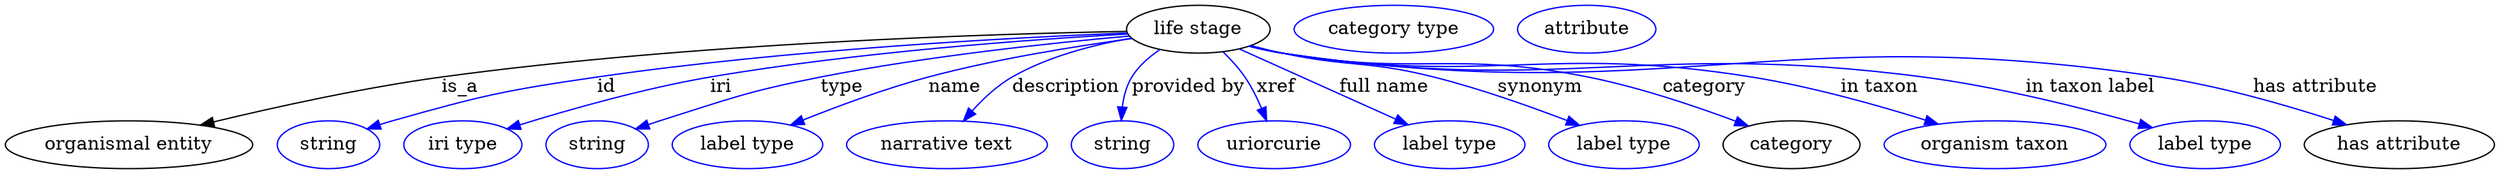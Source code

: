 digraph {
	graph [bb="0,0,1870.4,123"];
	node [label="\N"];
	"life stage"	[height=0.5,
		label="life stage",
		pos="895.94,105",
		width=1.4985];
	"organismal entity"	[height=0.5,
		pos="92.942,18",
		width=2.5817];
	"life stage" -> "organismal entity"	[label=is_a,
		lp="340.94,61.5",
		pos="e,146.45,32.813 841.94,103.35 740.55,101.55 514.97,94.725 326.94,69 268.66,61.026 203.25,46.574 156.44,35.251"];
	id	[color=blue,
		height=0.5,
		label=string,
		pos="241.94,18",
		width=1.0652];
	"life stage" -> id	[color=blue,
		label=id,
		lp="450.94,61.5",
		pos="e,270.94,29.948 842.46,102.18 757.6,98.762 587.07,89.781 443.94,69 374.67,58.942 357.3,55.057 289.94,36 286.84,35.121 283.64,34.148 \
280.44,33.124",
		style=solid];
	iri	[color=blue,
		height=0.5,
		label="iri type",
		pos="342.94,18",
		width=1.2277];
	"life stage" -> iri	[color=blue,
		label=iri,
		lp="536.94,61.5",
		pos="e,376.13,29.923 843.04,101.45 771.42,97.43 639.81,88.034 528.94,69 479.03,60.43 423.06,44.498 385.69,32.916",
		style=solid];
	type	[color=blue,
		height=0.5,
		label=string,
		pos="443.94,18",
		width=1.0652];
	"life stage" -> type	[color=blue,
		label=type,
		lp="627.94,61.5",
		pos="e,472.9,29.889 844.02,99.857 786.81,94.769 692.24,84.814 611.94,69 557.25,58.23 544.08,52.827 490.94,36 488.19,35.128 485.36,34.196 \
482.51,33.233",
		style=solid];
	name	[color=blue,
		height=0.5,
		label="label type",
		pos="556.94,18",
		width=1.5707];
	"life stage" -> name	[color=blue,
		label=name,
		lp="712.94,61.5",
		pos="e,589.38,32.824 846.17,97.989 804.74,92.374 744.42,82.777 692.94,69 660.69,60.369 625.33,47.25 598.75,36.616",
		style=solid];
	description	[color=blue,
		height=0.5,
		label="narrative text",
		pos="706.94,18",
		width=2.0943];
	"life stage" -> description	[color=blue,
		label=description,
		lp="796.44,61.5",
		pos="e,719.3,35.762 845.82,98.287 817.95,93.485 783.44,84.754 755.94,69 744.69,62.552 734.3,52.789 726.01,43.596",
		style=solid];
	"provided by"	[color=blue,
		height=0.5,
		label=string,
		pos="838.94,18",
		width=1.0652];
	"life stage" -> "provided by"	[color=blue,
		label="provided by",
		lp="888.44,61.5",
		pos="e,838.03,36.352 867.2,89.721 859.1,84.32 851.09,77.403 845.94,69 841.85,62.32 839.76,54.21 838.78,46.482",
		style=solid];
	xref	[color=blue,
		height=0.5,
		label=uriorcurie,
		pos="952.94,18",
		width=1.5887];
	"life stage" -> xref	[color=blue,
		label=xref,
		lp="954.44,61.5",
		pos="e,947.26,36.019 914.41,88.053 920.2,82.433 926.28,75.809 930.94,69 935.84,61.845 940.04,53.425 943.42,45.556",
		style=solid];
	"full name"	[color=blue,
		height=0.5,
		label="label type",
		pos="1084.9,18",
		width=1.5707];
	"life stage" -> "full name"	[color=blue,
		label="full name",
		lp="1035.4,61.5",
		pos="e,1053.5,33.123 926.73,90.154 958.66,75.792 1008.8,53.259 1044,37.405",
		style=solid];
	synonym	[color=blue,
		height=0.5,
		label="label type",
		pos="1215.9,18",
		width=1.5707];
	"life stage" -> synonym	[color=blue,
		label=synonym,
		lp="1152.9,61.5",
		pos="e,1182.7,32.555 935.44,92.649 943.2,90.617 951.3,88.63 958.94,87 1009.1,76.303 1023.2,81.516 1072.9,69 1107.3,60.361 1145,46.98 \
1173.1,36.234",
		style=solid];
	category	[height=0.5,
		pos="1341.9,18",
		width=1.4263];
	"life stage" -> category	[color=blue,
		label=category,
		lp="1276.4,61.5",
		pos="e,1309.7,32.022 934.67,92.34 942.64,90.284 951.02,88.367 958.94,87 1060,69.569 1088.4,89.067 1188.9,69 1227.5,61.301 1269.9,46.952 \
1300.3,35.593",
		style=solid];
	"in taxon"	[color=blue,
		height=0.5,
		label="organism taxon",
		pos="1494.9,18",
		width=2.3109];
	"life stage" -> "in taxon"	[color=blue,
		label="in taxon",
		lp="1407.9,61.5",
		pos="e,1452.3,33.482 934.31,92.257 942.38,90.181 950.89,88.277 958.94,87 1114.1,62.398 1156.8,93.846 1311.9,69 1356.7,61.834 1406.2,47.931 \
1442.4,36.601",
		style=solid];
	"in taxon label"	[color=blue,
		height=0.5,
		label="label type",
		pos="1652.9,18",
		width=1.5707];
	"life stage" -> "in taxon label"	[color=blue,
		label="in taxon label",
		lp="1566.4,61.5",
		pos="e,1613.1,30.954 934.3,92.172 942.37,90.102 950.88,88.223 958.94,87 1170.9,54.87 1228.4,96.749 1440.9,69 1497.4,61.636 1560.7,45.66 \
1603.3,33.737",
		style=solid];
	"has attribute"	[height=0.5,
		pos="1798.9,18",
		width=1.9859];
	"life stage" -> "has attribute"	[color=blue,
		label="has attribute",
		lp="1735.9,61.5",
		pos="e,1759.2,33.071 933.95,92.196 942.12,90.096 950.76,88.198 958.94,87 1249.3,44.479 1328.8,112.59 1618.9,69 1663.9,62.24 1713.7,47.87 \
1749.5,36.263",
		style=solid];
	"named thing_category"	[color=blue,
		height=0.5,
		label="category type",
		pos="1042.9,105",
		width=2.0762];
	"organismal entity_has attribute"	[color=blue,
		height=0.5,
		label=attribute,
		pos="1187.9,105",
		width=1.4443];
}
